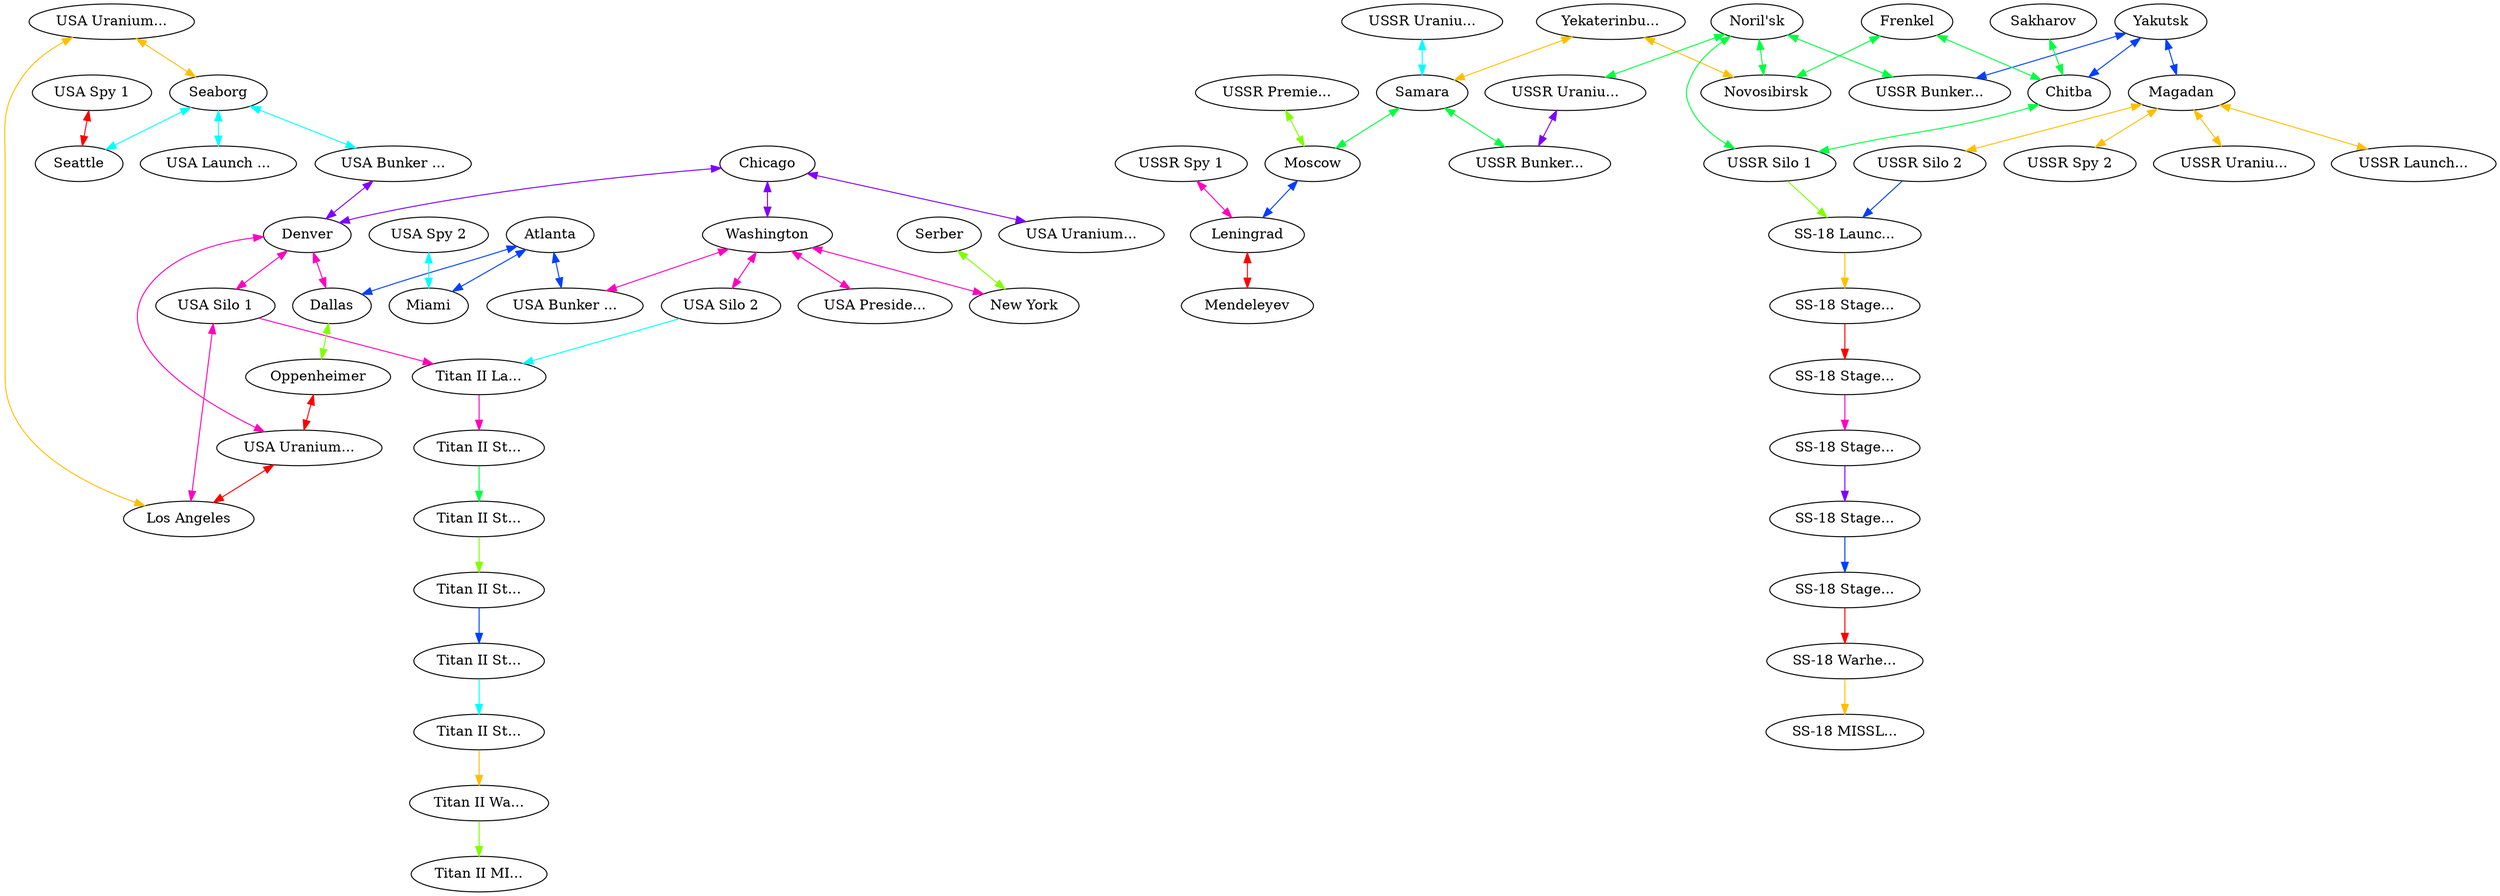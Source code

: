 graph x {
"USA Spy 1" [pos="2.43055555555556,-2.29166666666667",label="USA Spy 1"]
"Seattle" [pos="2.01388888888889,-2.45833333333333",label="Seattle"]
"Seaborg" [pos="2.65277777777778,-2.73611111111111",label="Seaborg"]
"USA Launch Code" [pos="2.04166666666667,-2.94444444444444",label="USA Launch ..."]
"USA Uranium 1" [pos="2.40277777777778,-3.43055555555556",label="USA Uranium..."]
"Los Angeles" [pos="2.09722222222222,-3.90277777777778",label="Los Angeles"]
"USA Silo 1" [pos="2.86111111111111,-3.63888888888889",label="USA Silo 1"]
"USA Silo 2" [pos="5.70833333333333,-2.88888888888889",label="USA Silo 2"]
"USA Uranium 3" [pos="3.06944444444444,-4.33333333333333",label="USA Uranium..."]
"Denver" [pos="3.52777777777778,-3.45833333333333",label="Denver"]
"USA Bunker 1" [pos="3.27777777777778,-3.125",label="USA Bunker ..."]
"USA Uranium 2" [pos="4.08333333333333,-2.90277777777778",label="USA Uranium..."]
"Oppenheimer" [pos="3.79166666666667,-4.15277777777778",label="Oppenheimer"]
"Dallas" [pos="4.27777777777778,-4.25",label="Dallas"]
"Chicago" [pos="4.88888888888889,-3.16666666666667",label="Chicago"]
"Atlanta" [pos="5.41666666666667,-4.04166666666667",label="Atlanta"]
"Miami" [pos="6.02777777777778,-4.79166666666667",label="Miami"]
"USA Spy 2" [pos="5.5,-4.88888888888889",label="USA Spy 2"]
"USA Bunker 2" [pos="5.90277777777778,-3.70833333333333",label="USA Bunker ..."]
"Washington" [pos="5.84722222222222,-3.31944444444444",label="Washington"]
"USA President" [pos="6.29166666666667,-3.375",label="USA Preside..."]
"New York" [pos="6.19444444444444,-2.90277777777778",label="New York"]
"Serber" [pos="6.47222222222222,-2.55555555555556",label="Serber"]
"USSR Spy 1" [pos="1.75,-5.75",label="USSR Spy 1"]
"Leningrad" [pos="1.86111111111111,-6.20833333333333",label="Leningrad"]
"Mendeleyev" [pos="3.01388888888889,-6.16666666666667",label="Mendeleyev"]
"USSR Premier" [pos="1.63888888888889,-6.80555555555556",label="USSR Premie..."]
"Moscow" [pos="2.06944444444444,-6.68055555555556",label="Moscow"]
"Samara" [pos="2.44444444444444,-7.08333333333333",label="Samara"]
"USSR Silo 1" [pos="4.61111111111111,-7.11111111111111",label="USSR Silo 1"]
"USSR Silo 2" [pos="6.34722222222222,-5.69444444444444",label="USSR Silo 2"]
"USSR Uranium 1" [pos="2.44444444444444,-7.61111111111111",label="USSR Uraniu..."]
"Yekaterinburg" [pos="2.95833333333333,-7.83333333333333",label="Yekaterinbu..."]
"USSR Bunker 1" [pos="3.29166666666667,-6.73611111111111",label="USSR Bunker..."]
"USSR Uranium 2" [pos="4.06944444444444,-6.11111111111111",label="USSR Uraniu..."]
"Noril'sk" [pos="3.91666666666667,-6.70833333333333",label="Noril'sk"]
"Novosibirsk" [pos="3.375,-7.25",label="Novosibirsk"]
"Chitba" [pos="4.81944444444444,-7.625",label="Chitba"]
"Yakutsk" [pos="5.33333333333333,-6.75",label="Yakutsk"]
"Magadan" [pos="6.11111111111111,-6.36111111111111",label="Magadan"]
"USSR Spy 2" [pos="6.73611111111111,-5.98611111111111",label="USSR Spy 2"]
"USSR Bunker 2" [pos="5,-6.29166666666667",label="USSR Bunker..."]
"Frenkel" [pos="4.15277777777778,-7.72222222222222",label="Frenkel"]
"Sakharov" [pos="5.58333333333333,-7.34722222222222",label="Sakharov"]
"USSR Uranium 3" [pos="5.80555555555556,-6.05555555555556",label="USSR Uraniu..."]
"USSR Launch Code" [pos="6.72222222222222,-6.76388888888889",label="USSR Launch..."]
"Titan II Launch Platform" [pos="0.513888888888889,-7.48611111111111",label="Titan II La..."]
"Titan II Stage 1" [pos="0.513888888888889,-6.84722222222222",label="Titan II St..."]
"Titan II Stage 2" [pos="0.513888888888889,-6.15277777777778",label="Titan II St..."]
"Titan II Stage 3" [pos="0.513888888888889,-5.45833333333333",label="Titan II St..."]
"Titan II Stage 4" [pos="0.513888888888889,-4.70833333333333",label="Titan II St..."]
"Titan II Stage 5" [pos="0.513888888888889,-4",label="Titan II St..."]
"Titan II Warhead" [pos="0.513888888888889,-3.52777777777778",label="Titan II Wa..."]
"Titan II MISSLE LAUNCH" [pos="0.513888888888889,-2.5",label="Titan II MI..."]
"SS-18 Launch Platform" [pos="7.72222222222222,-7.48611111111111",label="SS-18 Launc..."]
"SS-18 Stage 1" [pos="7.72222222222222,-6.84722222222222",label="SS-18 Stage..."]
"SS-18 Stage 2" [pos="7.72222222222222,-6.15277777777778",label="SS-18 Stage..."]
"SS-18 Stage 3" [pos="7.72222222222222,-5.47222222222222",label="SS-18 Stage..."]
"SS-18 Stage 4" [pos="7.72222222222222,-4.80555555555556",label="SS-18 Stage..."]
"SS-18 Stage 5" [pos="7.72222222222222,-4.08333333333333",label="SS-18 Stage..."]
"SS-18 Warhead" [pos="7.72222222222222,-3.48611111111111",label="SS-18 Warhe..."]
"SS-18 MISSLE LAUNCH" [pos="7.72222222222222,-2.5",label="SS-18 MISSL..."]
"USA Uranium 1" -- "Seaborg" [dir="both",color="0.125,1,1"]
"USA Uranium 1" -- "Los Angeles" [dir="both",color="0.125,1,1"]
"Titan II Stage 2" -- "Titan II Stage 3" [dir="forward",color="0.25,1,1"]
"Noril'sk" -- "USSR Bunker 2" [dir="both",color="0.375,1,1"]
"Noril'sk" -- "USSR Silo 1" [dir="both",color="0.375,1,1"]
"Noril'sk" -- "Novosibirsk" [dir="both",color="0.375,1,1"]
"Noril'sk" -- "USSR Uranium 2" [dir="both",color="0.375,1,1"]
"Seaborg" -- "Seattle" [dir="both",color="0.5,1,1"]
"Seaborg" -- "USA Bunker 1" [dir="both",color="0.5,1,1"]
"Seaborg" -- "USA Launch Code" [dir="both",color="0.5,1,1"]
"Atlanta" -- "Miami" [dir="both",color="0.625,1,1"]
"Atlanta" -- "USA Bunker 2" [dir="both",color="0.625,1,1"]
"Atlanta" -- "Dallas" [dir="both",color="0.625,1,1"]
"Chicago" -- "USA Uranium 2" [dir="both",color="0.75,1,1"]
"Chicago" -- "Denver" [dir="both",color="0.75,1,1"]
"Chicago" -- "Washington" [dir="both",color="0.75,1,1"]
"Washington" -- "USA President" [dir="both",color="0.875,1,1"]
"Washington" -- "USA Bunker 2" [dir="both",color="0.875,1,1"]
"Washington" -- "USA Silo 2" [dir="both",color="0.875,1,1"]
"Washington" -- "New York" [dir="both",color="0.875,1,1"]
"USA Spy 1" -- "Seattle" [dir="both",color="1,1,1"]
"SS-18 Launch Platform" -- "SS-18 Stage 1" [dir="forward",color="0.125,1,1"]
"Titan II Warhead" -- "Titan II MISSLE LAUNCH" [dir="forward",color="0.25,1,1"]
"Sakharov" -- "Chitba" [dir="both",color="0.375,1,1"]
"Yakutsk" -- "Magadan" [dir="both",color="0.625,1,1"]
"Yakutsk" -- "Chitba" [dir="both",color="0.625,1,1"]
"Yakutsk" -- "USSR Bunker 2" [dir="both",color="0.625,1,1"]
"USA Bunker 1" -- "Denver" [dir="both",color="0.75,1,1"]
"Denver" -- "USA Uranium 3" [dir="both",color="0.875,1,1"]
"Denver" -- "USA Silo 1" [dir="both",color="0.875,1,1"]
"Denver" -- "Dallas" [dir="both",color="0.875,1,1"]
"SS-18 Stage 5" -- "SS-18 Warhead" [dir="forward",color="1,1,1"]
"Titan II Stage 5" -- "Titan II Warhead" [dir="forward",color="0.125,1,1"]
"Dallas" -- "Oppenheimer" [dir="both",color="0.25,1,1"]
"Frenkel" -- "Chitba" [dir="both",color="0.375,1,1"]
"Frenkel" -- "Novosibirsk" [dir="both",color="0.375,1,1"]
"SS-18 Stage 4" -- "SS-18 Stage 5" [dir="forward",color="0.625,1,1"]
"USSR Uranium 2" -- "USSR Bunker 1" [dir="both",color="0.75,1,1"]
"USSR Spy 1" -- "Leningrad" [dir="both",color="0.875,1,1"]
"Oppenheimer" -- "USA Uranium 3" [dir="both",color="1,1,1"]
"Magadan" -- "USSR Launch Code" [dir="both",color="0.125,1,1"]
"Magadan" -- "USSR Silo 2" [dir="both",color="0.125,1,1"]
"Magadan" -- "USSR Uranium 3" [dir="both",color="0.125,1,1"]
"Magadan" -- "USSR Spy 2" [dir="both",color="0.125,1,1"]
"USSR Premier" -- "Moscow" [dir="both",color="0.25,1,1"]
"USA Spy 2" -- "Miami" [dir="both",color="0.5,1,1"]
"USSR Silo 2" -- "SS-18 Launch Platform" [dir="forward",color="0.625,1,1"]
"USA Silo 1" -- "Titan II Launch Platform" [dir="forward",color="0.875,1,1"]
"USA Silo 1" -- "Los Angeles" [dir="both",color="0.875,1,1"]
"SS-18 Stage 1" -- "SS-18 Stage 2" [dir="forward",color="1,1,1"]
"Chitba" -- "USSR Silo 1" [dir="both",color="0.375,1,1"]
"USSR Uranium 1" -- "Samara" [dir="both",color="0.5,1,1"]
"Titan II Stage 3" -- "Titan II Stage 4" [dir="forward",color="0.625,1,1"]
"SS-18 Stage 3" -- "SS-18 Stage 4" [dir="forward",color="0.75,1,1"]
"Titan II Launch Platform" -- "Titan II Stage 1" [dir="forward",color="0.875,1,1"]
"USA Uranium 3" -- "Los Angeles" [dir="both",color="1,1,1"]
"Yekaterinburg" -- "Novosibirsk" [dir="both",color="0.125,1,1"]
"Yekaterinburg" -- "Samara" [dir="both",color="0.125,1,1"]
"Serber" -- "New York" [dir="both",color="0.25,1,1"]
"Samara" -- "Moscow" [dir="both",color="0.375,1,1"]
"Samara" -- "USSR Bunker 1" [dir="both",color="0.375,1,1"]
"USSR Silo 1" -- "SS-18 Launch Platform" [dir="forward",color="0.25,1,1"]
"USA Silo 2" -- "Titan II Launch Platform" [dir="forward",color="0.5,1,1"]
"Moscow" -- "Leningrad" [dir="both",color="0.625,1,1"]
"SS-18 Stage 2" -- "SS-18 Stage 3" [dir="forward",color="0.875,1,1"]
"Leningrad" -- "Mendeleyev" [dir="both",color="1,1,1"]
"SS-18 Warhead" -- "SS-18 MISSLE LAUNCH" [dir="forward",color="0.125,1,1"]
"Titan II Stage 1" -- "Titan II Stage 2" [dir="forward",color="0.375,1,1"]
"Titan II Stage 4" -- "Titan II Stage 5" [dir="forward",color="0.5,1,1"]
}
